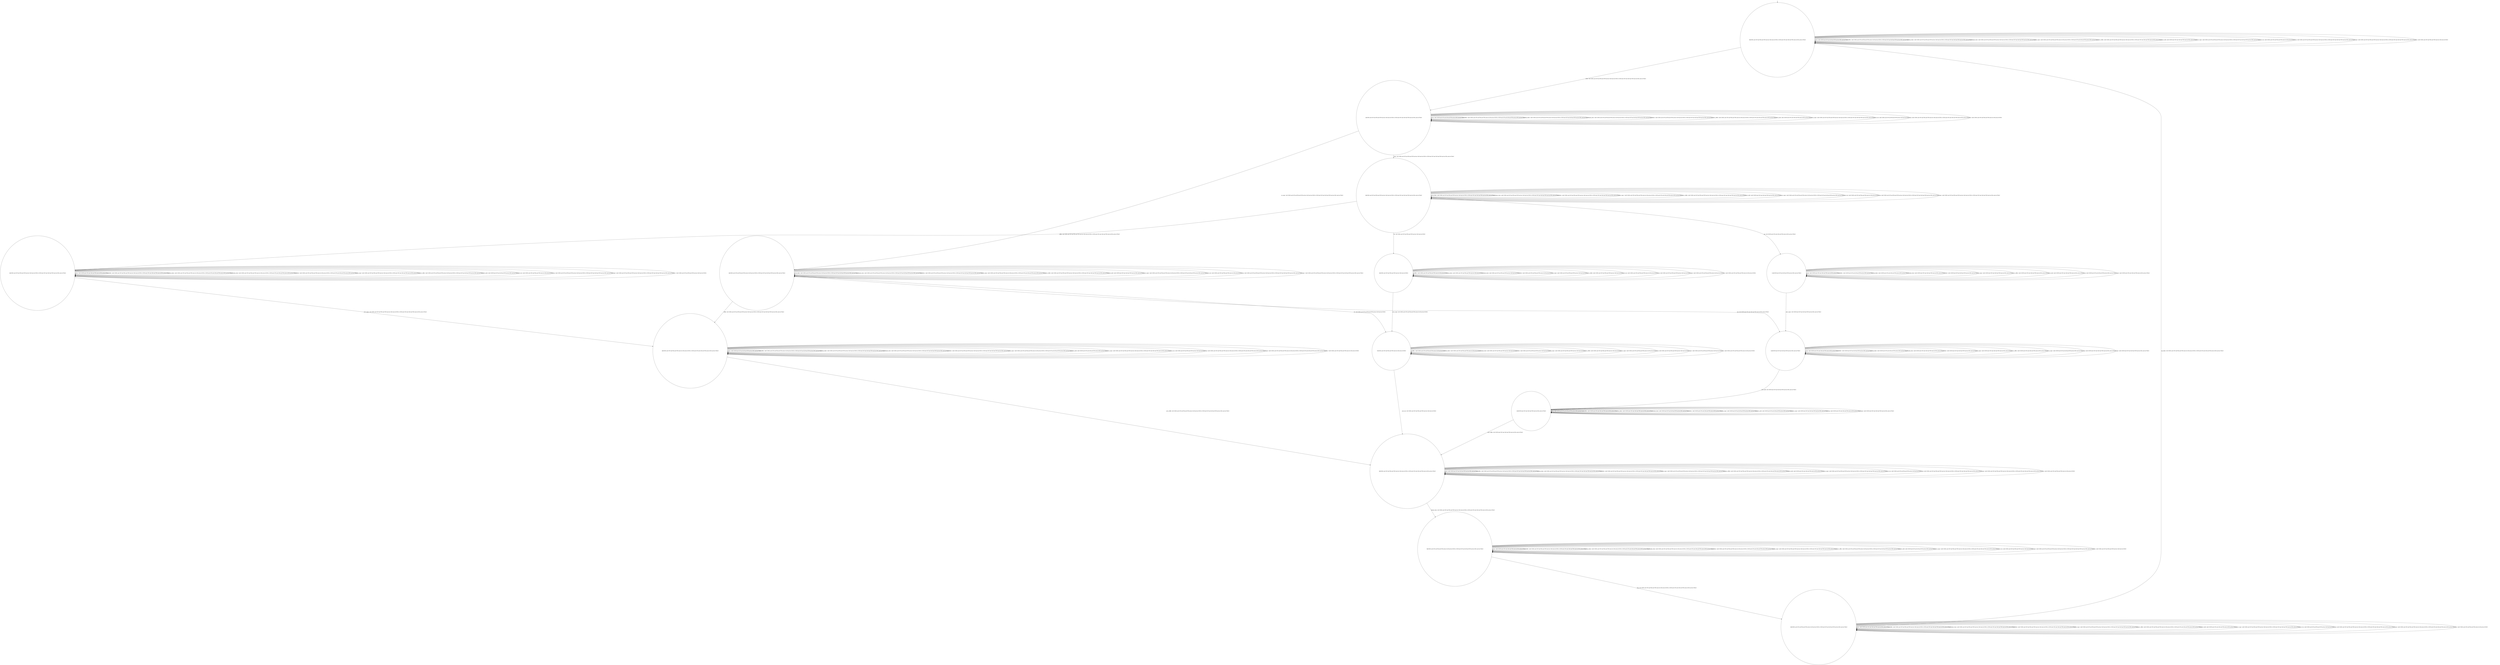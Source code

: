 digraph g {
	edge [lblstyle="above, sloped"];
	s0 [shape="circle" label="0@[((DOL and COF and TEA and TON and not CAP and not EUR) or (EUR and COF and CAP and TON and not DOL and not TEA))]"];
	s1 [shape="circle" label="1@[((DOL and COF and TEA and TON and not CAP and not EUR) or (EUR and COF and CAP and TON and not DOL and not TEA))]"];
	s2 [shape="circle" label="2@[((DOL and COF and TEA and TON and not CAP and not EUR) or (EUR and COF and CAP and TON and not DOL and not TEA))]"];
	s3 [shape="circle" label="3@[((DOL and COF and TEA and TON and not CAP and not EUR) or (EUR and COF and CAP and TON and not DOL and not TEA))]"];
	s4 [shape="circle" label="4@[((DOL and COF and TEA and TON and not CAP and not EUR) or (EUR and COF and CAP and TON and not DOL and not TEA))]"];
	s5 [shape="circle" label="5@[((DOL and COF and TEA and TON and not CAP and not EUR))]"];
	s6 [shape="circle" label="6@[((DOL and COF and TEA and TON and not CAP and not EUR) or (EUR and COF and CAP and TON and not DOL and not TEA))]"];
	s7 [shape="circle" label="7@[((DOL and COF and TEA and TON and not CAP and not EUR))]"];
	s8 [shape="circle" label="8@[((DOL and COF and TEA and TON and not CAP and not EUR) or (EUR and COF and CAP and TON and not DOL and not TEA))]"];
	s9 [shape="circle" label="9@[((DOL and COF and TEA and TON and not CAP and not EUR) or (EUR and COF and CAP and TON and not DOL and not TEA))]"];
	s10 [shape="circle" label="10@[((DOL and COF and TEA and TON and not CAP and not EUR) or (EUR and COF and CAP and TON and not DOL and not TEA))]"];
	s11 [shape="circle" label="11@[((EUR and COF and CAP and TON and not DOL and not TEA))]"];
	s12 [shape="circle" label="12@[((EUR and COF and CAP and TON and not DOL and not TEA))]"];
	s13 [shape="circle" label="13@[((EUR and COF and CAP and TON and not DOL and not TEA))]"];
	s0 -> s0 [label="cap / nok() [((EUR and COF and CAP and TON and not DOL and not TEA))]"];
	s0 -> s0 [label="coffee / nok() [((DOL and COF and TEA and TON and not CAP and not EUR) or (EUR and COF and CAP and TON and not DOL and not TEA))]"];
	s0 -> s0 [label="cup_taken / nok() [((DOL and COF and TEA and TON and not CAP and not EUR) or (EUR and COF and CAP and TON and not DOL and not TEA))]"];
	s0 -> s0 [label="display_done / nok() [((DOL and COF and TEA and TON and not CAP and not EUR) or (EUR and COF and CAP and TON and not DOL and not TEA))]"];
	s0 -> s1 [label="dollar / ok() [((DOL and COF and TEA and TON and not CAP and not EUR) or (EUR and COF and CAP and TON and not DOL and not TEA))]"];
	s0 -> s0 [label="no_sugar / nok() [((DOL and COF and TEA and TON and not CAP and not EUR) or (EUR and COF and CAP and TON and not DOL and not TEA))]"];
	s0 -> s0 [label="pour_coffee / nok() [((DOL and COF and TEA and TON and not CAP and not EUR) or (EUR and COF and CAP and TON and not DOL and not TEA))]"];
	s0 -> s0 [label="pour_milk / nok() [((EUR and COF and CAP and TON and not DOL and not TEA))]"];
	s0 -> s0 [label="pour_sugar / nok() [((DOL and COF and TEA and TON and not CAP and not EUR) or (EUR and COF and CAP and TON and not DOL and not TEA))]"];
	s0 -> s0 [label="pour_tea / nok() [((DOL and COF and TEA and TON and not CAP and not EUR))]"];
	s0 -> s0 [label="ring / nok() [((DOL and COF and TEA and TON and not CAP and not EUR) or (EUR and COF and CAP and TON and not DOL and not TEA))]"];
	s0 -> s0 [label="sugar / nok() [((DOL and COF and TEA and TON and not CAP and not EUR) or (EUR and COF and CAP and TON and not DOL and not TEA))]"];
	s0 -> s0 [label="tea / nok() [((DOL and COF and TEA and TON and not CAP and not EUR))]"];
	s1 -> s1 [label="cap / nok() [((EUR and COF and CAP and TON and not DOL and not TEA))]"];
	s1 -> s1 [label="coffee / nok() [((DOL and COF and TEA and TON and not CAP and not EUR) or (EUR and COF and CAP and TON and not DOL and not TEA))]"];
	s1 -> s1 [label="cup_taken / nok() [((DOL and COF and TEA and TON and not CAP and not EUR) or (EUR and COF and CAP and TON and not DOL and not TEA))]"];
	s1 -> s1 [label="display_done / nok() [((DOL and COF and TEA and TON and not CAP and not EUR) or (EUR and COF and CAP and TON and not DOL and not TEA))]"];
	s1 -> s1 [label="dollar / nok() [((DOL and COF and TEA and TON and not CAP and not EUR) or (EUR and COF and CAP and TON and not DOL and not TEA))]"];
	s1 -> s2 [label="no_sugar / ok() [((DOL and COF and TEA and TON and not CAP and not EUR) or (EUR and COF and CAP and TON and not DOL and not TEA))]"];
	s1 -> s1 [label="pour_coffee / nok() [((DOL and COF and TEA and TON and not CAP and not EUR) or (EUR and COF and CAP and TON and not DOL and not TEA))]"];
	s1 -> s1 [label="pour_milk / nok() [((EUR and COF and CAP and TON and not DOL and not TEA))]"];
	s1 -> s1 [label="pour_sugar / nok() [((DOL and COF and TEA and TON and not CAP and not EUR) or (EUR and COF and CAP and TON and not DOL and not TEA))]"];
	s1 -> s1 [label="pour_tea / nok() [((DOL and COF and TEA and TON and not CAP and not EUR))]"];
	s1 -> s1 [label="ring / nok() [((DOL and COF and TEA and TON and not CAP and not EUR) or (EUR and COF and CAP and TON and not DOL and not TEA))]"];
	s1 -> s3 [label="sugar / ok() [((DOL and COF and TEA and TON and not CAP and not EUR) or (EUR and COF and CAP and TON and not DOL and not TEA))]"];
	s1 -> s1 [label="tea / nok() [((DOL and COF and TEA and TON and not CAP and not EUR))]"];
	s2 -> s12 [label="cap / ok() [((EUR and COF and CAP and TON and not DOL and not TEA))]"];
	s2 -> s6 [label="coffee / ok() [((DOL and COF and TEA and TON and not CAP and not EUR) or (EUR and COF and CAP and TON and not DOL and not TEA))]"];
	s2 -> s2 [label="cup_taken / nok() [((DOL and COF and TEA and TON and not CAP and not EUR) or (EUR and COF and CAP and TON and not DOL and not TEA))]"];
	s2 -> s2 [label="display_done / nok() [((DOL and COF and TEA and TON and not CAP and not EUR) or (EUR and COF and CAP and TON and not DOL and not TEA))]"];
	s2 -> s2 [label="dollar / nok() [((DOL and COF and TEA and TON and not CAP and not EUR) or (EUR and COF and CAP and TON and not DOL and not TEA))]"];
	s2 -> s2 [label="no_sugar / nok() [((DOL and COF and TEA and TON and not CAP and not EUR) or (EUR and COF and CAP and TON and not DOL and not TEA))]"];
	s2 -> s2 [label="pour_coffee / nok() [((DOL and COF and TEA and TON and not CAP and not EUR) or (EUR and COF and CAP and TON and not DOL and not TEA))]"];
	s2 -> s2 [label="pour_milk / nok() [((EUR and COF and CAP and TON and not DOL and not TEA))]"];
	s2 -> s2 [label="pour_sugar / nok() [((DOL and COF and TEA and TON and not CAP and not EUR) or (EUR and COF and CAP and TON and not DOL and not TEA))]"];
	s2 -> s2 [label="pour_tea / nok() [((DOL and COF and TEA and TON and not CAP and not EUR))]"];
	s2 -> s2 [label="ring / nok() [((DOL and COF and TEA and TON and not CAP and not EUR) or (EUR and COF and CAP and TON and not DOL and not TEA))]"];
	s2 -> s2 [label="sugar / void() [((DOL and COF and TEA and TON and not CAP and not EUR) or (EUR and COF and CAP and TON and not DOL and not TEA))]"];
	s2 -> s7 [label="tea / ok() [((DOL and COF and TEA and TON and not CAP and not EUR))]"];
	s3 -> s11 [label="cap / ok() [((EUR and COF and CAP and TON and not DOL and not TEA))]"];
	s3 -> s4 [label="coffee / ok() [((DOL and COF and TEA and TON and not CAP and not EUR) or (EUR and COF and CAP and TON and not DOL and not TEA))]"];
	s3 -> s3 [label="cup_taken / nok() [((DOL and COF and TEA and TON and not CAP and not EUR) or (EUR and COF and CAP and TON and not DOL and not TEA))]"];
	s3 -> s3 [label="display_done / nok() [((DOL and COF and TEA and TON and not CAP and not EUR) or (EUR and COF and CAP and TON and not DOL and not TEA))]"];
	s3 -> s3 [label="dollar / nok() [((DOL and COF and TEA and TON and not CAP and not EUR) or (EUR and COF and CAP and TON and not DOL and not TEA))]"];
	s3 -> s3 [label="no_sugar / void() [((DOL and COF and TEA and TON and not CAP and not EUR) or (EUR and COF and CAP and TON and not DOL and not TEA))]"];
	s3 -> s3 [label="pour_coffee / nok() [((DOL and COF and TEA and TON and not CAP and not EUR) or (EUR and COF and CAP and TON and not DOL and not TEA))]"];
	s3 -> s3 [label="pour_milk / nok() [((EUR and COF and CAP and TON and not DOL and not TEA))]"];
	s3 -> s3 [label="pour_sugar / nok() [((DOL and COF and TEA and TON and not CAP and not EUR) or (EUR and COF and CAP and TON and not DOL and not TEA))]"];
	s3 -> s3 [label="pour_tea / nok() [((DOL and COF and TEA and TON and not CAP and not EUR))]"];
	s3 -> s3 [label="ring / nok() [((DOL and COF and TEA and TON and not CAP and not EUR) or (EUR and COF and CAP and TON and not DOL and not TEA))]"];
	s3 -> s3 [label="sugar / nok() [((DOL and COF and TEA and TON and not CAP and not EUR) or (EUR and COF and CAP and TON and not DOL and not TEA))]"];
	s3 -> s5 [label="tea / ok() [((DOL and COF and TEA and TON and not CAP and not EUR))]"];
	s4 -> s4 [label="cap / void() [((EUR and COF and CAP and TON and not DOL and not TEA))]"];
	s4 -> s4 [label="coffee / nok() [((DOL and COF and TEA and TON and not CAP and not EUR) or (EUR and COF and CAP and TON and not DOL and not TEA))]"];
	s4 -> s4 [label="cup_taken / nok() [((DOL and COF and TEA and TON and not CAP and not EUR) or (EUR and COF and CAP and TON and not DOL and not TEA))]"];
	s4 -> s4 [label="display_done / nok() [((DOL and COF and TEA and TON and not CAP and not EUR) or (EUR and COF and CAP and TON and not DOL and not TEA))]"];
	s4 -> s4 [label="dollar / nok() [((DOL and COF and TEA and TON and not CAP and not EUR) or (EUR and COF and CAP and TON and not DOL and not TEA))]"];
	s4 -> s4 [label="no_sugar / nok() [((DOL and COF and TEA and TON and not CAP and not EUR) or (EUR and COF and CAP and TON and not DOL and not TEA))]"];
	s4 -> s4 [label="pour_coffee / nok() [((DOL and COF and TEA and TON and not CAP and not EUR) or (EUR and COF and CAP and TON and not DOL and not TEA))]"];
	s4 -> s4 [label="pour_milk / nok() [((EUR and COF and CAP and TON and not DOL and not TEA))]"];
	s4 -> s6 [label="pour_sugar / ok() [((DOL and COF and TEA and TON and not CAP and not EUR) or (EUR and COF and CAP and TON and not DOL and not TEA))]"];
	s4 -> s4 [label="pour_tea / nok() [((DOL and COF and TEA and TON and not CAP and not EUR))]"];
	s4 -> s4 [label="ring / nok() [((DOL and COF and TEA and TON and not CAP and not EUR) or (EUR and COF and CAP and TON and not DOL and not TEA))]"];
	s4 -> s4 [label="sugar / nok() [((DOL and COF and TEA and TON and not CAP and not EUR) or (EUR and COF and CAP and TON and not DOL and not TEA))]"];
	s4 -> s4 [label="tea / void() [((DOL and COF and TEA and TON and not CAP and not EUR))]"];
	s5 -> s5 [label="coffee / void() [((DOL and COF and TEA and TON and not CAP and not EUR))]"];
	s5 -> s5 [label="cup_taken / nok() [((DOL and COF and TEA and TON and not CAP and not EUR))]"];
	s5 -> s5 [label="display_done / nok() [((DOL and COF and TEA and TON and not CAP and not EUR))]"];
	s5 -> s5 [label="dollar / nok() [((DOL and COF and TEA and TON and not CAP and not EUR))]"];
	s5 -> s5 [label="no_sugar / nok() [((DOL and COF and TEA and TON and not CAP and not EUR))]"];
	s5 -> s5 [label="pour_coffee / nok() [((DOL and COF and TEA and TON and not CAP and not EUR))]"];
	s5 -> s7 [label="pour_sugar / ok() [((DOL and COF and TEA and TON and not CAP and not EUR))]"];
	s5 -> s5 [label="pour_tea / nok() [((DOL and COF and TEA and TON and not CAP and not EUR))]"];
	s5 -> s5 [label="ring / nok() [((DOL and COF and TEA and TON and not CAP and not EUR))]"];
	s5 -> s5 [label="sugar / nok() [((DOL and COF and TEA and TON and not CAP and not EUR))]"];
	s5 -> s5 [label="tea / nok() [((DOL and COF and TEA and TON and not CAP and not EUR))]"];
	s6 -> s6 [label="cap / void() [((EUR and COF and CAP and TON and not DOL and not TEA))]"];
	s6 -> s6 [label="coffee / nok() [((DOL and COF and TEA and TON and not CAP and not EUR) or (EUR and COF and CAP and TON and not DOL and not TEA))]"];
	s6 -> s6 [label="cup_taken / nok() [((DOL and COF and TEA and TON and not CAP and not EUR) or (EUR and COF and CAP and TON and not DOL and not TEA))]"];
	s6 -> s6 [label="display_done / nok() [((DOL and COF and TEA and TON and not CAP and not EUR) or (EUR and COF and CAP and TON and not DOL and not TEA))]"];
	s6 -> s6 [label="dollar / nok() [((DOL and COF and TEA and TON and not CAP and not EUR) or (EUR and COF and CAP and TON and not DOL and not TEA))]"];
	s6 -> s6 [label="no_sugar / nok() [((DOL and COF and TEA and TON and not CAP and not EUR) or (EUR and COF and CAP and TON and not DOL and not TEA))]"];
	s6 -> s8 [label="pour_coffee / ok() [((DOL and COF and TEA and TON and not CAP and not EUR) or (EUR and COF and CAP and TON and not DOL and not TEA))]"];
	s6 -> s6 [label="pour_milk / nok() [((EUR and COF and CAP and TON and not DOL and not TEA))]"];
	s6 -> s6 [label="pour_sugar / nok() [((DOL and COF and TEA and TON and not CAP and not EUR) or (EUR and COF and CAP and TON and not DOL and not TEA))]"];
	s6 -> s6 [label="pour_tea / nok() [((DOL and COF and TEA and TON and not CAP and not EUR))]"];
	s6 -> s6 [label="ring / nok() [((DOL and COF and TEA and TON and not CAP and not EUR) or (EUR and COF and CAP and TON and not DOL and not TEA))]"];
	s6 -> s6 [label="sugar / nok() [((DOL and COF and TEA and TON and not CAP and not EUR) or (EUR and COF and CAP and TON and not DOL and not TEA))]"];
	s6 -> s6 [label="tea / void() [((DOL and COF and TEA and TON and not CAP and not EUR))]"];
	s7 -> s7 [label="coffee / void() [((DOL and COF and TEA and TON and not CAP and not EUR))]"];
	s7 -> s7 [label="cup_taken / nok() [((DOL and COF and TEA and TON and not CAP and not EUR))]"];
	s7 -> s7 [label="display_done / nok() [((DOL and COF and TEA and TON and not CAP and not EUR))]"];
	s7 -> s7 [label="dollar / nok() [((DOL and COF and TEA and TON and not CAP and not EUR))]"];
	s7 -> s7 [label="no_sugar / nok() [((DOL and COF and TEA and TON and not CAP and not EUR))]"];
	s7 -> s7 [label="pour_coffee / nok() [((DOL and COF and TEA and TON and not CAP and not EUR))]"];
	s7 -> s7 [label="pour_sugar / nok() [((DOL and COF and TEA and TON and not CAP and not EUR))]"];
	s7 -> s8 [label="pour_tea / ok() [((DOL and COF and TEA and TON and not CAP and not EUR))]"];
	s7 -> s7 [label="ring / nok() [((DOL and COF and TEA and TON and not CAP and not EUR))]"];
	s7 -> s7 [label="sugar / nok() [((DOL and COF and TEA and TON and not CAP and not EUR))]"];
	s7 -> s7 [label="tea / nok() [((DOL and COF and TEA and TON and not CAP and not EUR))]"];
	s8 -> s8 [label="cap / nok() [((EUR and COF and CAP and TON and not DOL and not TEA))]"];
	s8 -> s8 [label="coffee / nok() [((DOL and COF and TEA and TON and not CAP and not EUR) or (EUR and COF and CAP and TON and not DOL and not TEA))]"];
	s8 -> s8 [label="cup_taken / nok() [((DOL and COF and TEA and TON and not CAP and not EUR) or (EUR and COF and CAP and TON and not DOL and not TEA))]"];
	s8 -> s9 [label="display_done / ok() [((DOL and COF and TEA and TON and not CAP and not EUR) or (EUR and COF and CAP and TON and not DOL and not TEA))]"];
	s8 -> s8 [label="dollar / nok() [((DOL and COF and TEA and TON and not CAP and not EUR) or (EUR and COF and CAP and TON and not DOL and not TEA))]"];
	s8 -> s8 [label="no_sugar / nok() [((DOL and COF and TEA and TON and not CAP and not EUR) or (EUR and COF and CAP and TON and not DOL and not TEA))]"];
	s8 -> s8 [label="pour_coffee / nok() [((DOL and COF and TEA and TON and not CAP and not EUR) or (EUR and COF and CAP and TON and not DOL and not TEA))]"];
	s8 -> s8 [label="pour_milk / nok() [((EUR and COF and CAP and TON and not DOL and not TEA))]"];
	s8 -> s8 [label="pour_sugar / nok() [((DOL and COF and TEA and TON and not CAP and not EUR) or (EUR and COF and CAP and TON and not DOL and not TEA))]"];
	s8 -> s8 [label="pour_tea / nok() [((DOL and COF and TEA and TON and not CAP and not EUR))]"];
	s8 -> s8 [label="ring / nok() [((DOL and COF and TEA and TON and not CAP and not EUR) or (EUR and COF and CAP and TON and not DOL and not TEA))]"];
	s8 -> s8 [label="sugar / nok() [((DOL and COF and TEA and TON and not CAP and not EUR) or (EUR and COF and CAP and TON and not DOL and not TEA))]"];
	s8 -> s8 [label="tea / nok() [((DOL and COF and TEA and TON and not CAP and not EUR))]"];
	s9 -> s9 [label="cap / nok() [((EUR and COF and CAP and TON and not DOL and not TEA))]"];
	s9 -> s9 [label="coffee / nok() [((DOL and COF and TEA and TON and not CAP and not EUR) or (EUR and COF and CAP and TON and not DOL and not TEA))]"];
	s9 -> s9 [label="cup_taken / nok() [((DOL and COF and TEA and TON and not CAP and not EUR) or (EUR and COF and CAP and TON and not DOL and not TEA))]"];
	s9 -> s9 [label="display_done / nok() [((DOL and COF and TEA and TON and not CAP and not EUR) or (EUR and COF and CAP and TON and not DOL and not TEA))]"];
	s9 -> s9 [label="dollar / nok() [((DOL and COF and TEA and TON and not CAP and not EUR) or (EUR and COF and CAP and TON and not DOL and not TEA))]"];
	s9 -> s9 [label="no_sugar / nok() [((DOL and COF and TEA and TON and not CAP and not EUR) or (EUR and COF and CAP and TON and not DOL and not TEA))]"];
	s9 -> s9 [label="pour_coffee / nok() [((DOL and COF and TEA and TON and not CAP and not EUR) or (EUR and COF and CAP and TON and not DOL and not TEA))]"];
	s9 -> s9 [label="pour_milk / nok() [((EUR and COF and CAP and TON and not DOL and not TEA))]"];
	s9 -> s9 [label="pour_sugar / nok() [((DOL and COF and TEA and TON and not CAP and not EUR) or (EUR and COF and CAP and TON and not DOL and not TEA))]"];
	s9 -> s9 [label="pour_tea / nok() [((DOL and COF and TEA and TON and not CAP and not EUR))]"];
	s9 -> s10 [label="ring / ok() [((DOL and COF and TEA and TON and not CAP and not EUR) or (EUR and COF and CAP and TON and not DOL and not TEA))]"];
	s9 -> s9 [label="sugar / nok() [((DOL and COF and TEA and TON and not CAP and not EUR) or (EUR and COF and CAP and TON and not DOL and not TEA))]"];
	s9 -> s9 [label="tea / nok() [((DOL and COF and TEA and TON and not CAP and not EUR))]"];
	s10 -> s10 [label="cap / nok() [((EUR and COF and CAP and TON and not DOL and not TEA))]"];
	s10 -> s10 [label="coffee / nok() [((DOL and COF and TEA and TON and not CAP and not EUR) or (EUR and COF and CAP and TON and not DOL and not TEA))]"];
	s10 -> s0 [label="cup_taken / ok() [((DOL and COF and TEA and TON and not CAP and not EUR) or (EUR and COF and CAP and TON and not DOL and not TEA))]"];
	s10 -> s10 [label="display_done / nok() [((DOL and COF and TEA and TON and not CAP and not EUR) or (EUR and COF and CAP and TON and not DOL and not TEA))]"];
	s10 -> s10 [label="dollar / nok() [((DOL and COF and TEA and TON and not CAP and not EUR) or (EUR and COF and CAP and TON and not DOL and not TEA))]"];
	s10 -> s10 [label="no_sugar / nok() [((DOL and COF and TEA and TON and not CAP and not EUR) or (EUR and COF and CAP and TON and not DOL and not TEA))]"];
	s10 -> s10 [label="pour_coffee / nok() [((DOL and COF and TEA and TON and not CAP and not EUR) or (EUR and COF and CAP and TON and not DOL and not TEA))]"];
	s10 -> s10 [label="pour_milk / nok() [((EUR and COF and CAP and TON and not DOL and not TEA))]"];
	s10 -> s10 [label="pour_sugar / nok() [((DOL and COF and TEA and TON and not CAP and not EUR) or (EUR and COF and CAP and TON and not DOL and not TEA))]"];
	s10 -> s10 [label="pour_tea / nok() [((DOL and COF and TEA and TON and not CAP and not EUR))]"];
	s10 -> s10 [label="ring / nok() [((DOL and COF and TEA and TON and not CAP and not EUR) or (EUR and COF and CAP and TON and not DOL and not TEA))]"];
	s10 -> s10 [label="sugar / nok() [((DOL and COF and TEA and TON and not CAP and not EUR) or (EUR and COF and CAP and TON and not DOL and not TEA))]"];
	s10 -> s10 [label="tea / nok() [((DOL and COF and TEA and TON and not CAP and not EUR))]"];
	s11 -> s11 [label="cap / nok() [((EUR and COF and CAP and TON and not DOL and not TEA))]"];
	s11 -> s11 [label="coffee / void() [((EUR and COF and CAP and TON and not DOL and not TEA))]"];
	s11 -> s11 [label="cup_taken / nok() [((EUR and COF and CAP and TON and not DOL and not TEA))]"];
	s11 -> s11 [label="display_done / nok() [((EUR and COF and CAP and TON and not DOL and not TEA))]"];
	s11 -> s11 [label="dollar / nok() [((EUR and COF and CAP and TON and not DOL and not TEA))]"];
	s11 -> s11 [label="no_sugar / nok() [((EUR and COF and CAP and TON and not DOL and not TEA))]"];
	s11 -> s11 [label="pour_coffee / nok() [((EUR and COF and CAP and TON and not DOL and not TEA))]"];
	s11 -> s11 [label="pour_milk / nok() [((EUR and COF and CAP and TON and not DOL and not TEA))]"];
	s11 -> s12 [label="pour_sugar / ok() [((EUR and COF and CAP and TON and not DOL and not TEA))]"];
	s11 -> s11 [label="ring / nok() [((EUR and COF and CAP and TON and not DOL and not TEA))]"];
	s11 -> s11 [label="sugar / nok() [((EUR and COF and CAP and TON and not DOL and not TEA))]"];
	s12 -> s12 [label="cap / nok() [((EUR and COF and CAP and TON and not DOL and not TEA))]"];
	s12 -> s12 [label="coffee / void() [((EUR and COF and CAP and TON and not DOL and not TEA))]"];
	s12 -> s12 [label="cup_taken / nok() [((EUR and COF and CAP and TON and not DOL and not TEA))]"];
	s12 -> s12 [label="display_done / nok() [((EUR and COF and CAP and TON and not DOL and not TEA))]"];
	s12 -> s12 [label="dollar / nok() [((EUR and COF and CAP and TON and not DOL and not TEA))]"];
	s12 -> s12 [label="no_sugar / nok() [((EUR and COF and CAP and TON and not DOL and not TEA))]"];
	s12 -> s12 [label="pour_coffee / nok() [((EUR and COF and CAP and TON and not DOL and not TEA))]"];
	s12 -> s13 [label="pour_milk / ok() [((EUR and COF and CAP and TON and not DOL and not TEA))]"];
	s12 -> s12 [label="pour_sugar / nok() [((EUR and COF and CAP and TON and not DOL and not TEA))]"];
	s12 -> s12 [label="ring / nok() [((EUR and COF and CAP and TON and not DOL and not TEA))]"];
	s12 -> s12 [label="sugar / nok() [((EUR and COF and CAP and TON and not DOL and not TEA))]"];
	s13 -> s13 [label="cap / nok() [((EUR and COF and CAP and TON and not DOL and not TEA))]"];
	s13 -> s13 [label="coffee / nok() [((EUR and COF and CAP and TON and not DOL and not TEA))]"];
	s13 -> s13 [label="cup_taken / nok() [((EUR and COF and CAP and TON and not DOL and not TEA))]"];
	s13 -> s13 [label="display_done / nok() [((EUR and COF and CAP and TON and not DOL and not TEA))]"];
	s13 -> s13 [label="dollar / nok() [((EUR and COF and CAP and TON and not DOL and not TEA))]"];
	s13 -> s13 [label="no_sugar / nok() [((EUR and COF and CAP and TON and not DOL and not TEA))]"];
	s13 -> s8 [label="pour_coffee / ok() [((EUR and COF and CAP and TON and not DOL and not TEA))]"];
	s13 -> s13 [label="pour_milk / nok() [((EUR and COF and CAP and TON and not DOL and not TEA))]"];
	s13 -> s13 [label="pour_sugar / nok() [((EUR and COF and CAP and TON and not DOL and not TEA))]"];
	s13 -> s13 [label="ring / nok() [((EUR and COF and CAP and TON and not DOL and not TEA))]"];
	s13 -> s13 [label="sugar / nok() [((EUR and COF and CAP and TON and not DOL and not TEA))]"];
	__start0 [label="" shape="none" width="0" height="0"];
	__start0 -> s0;
}